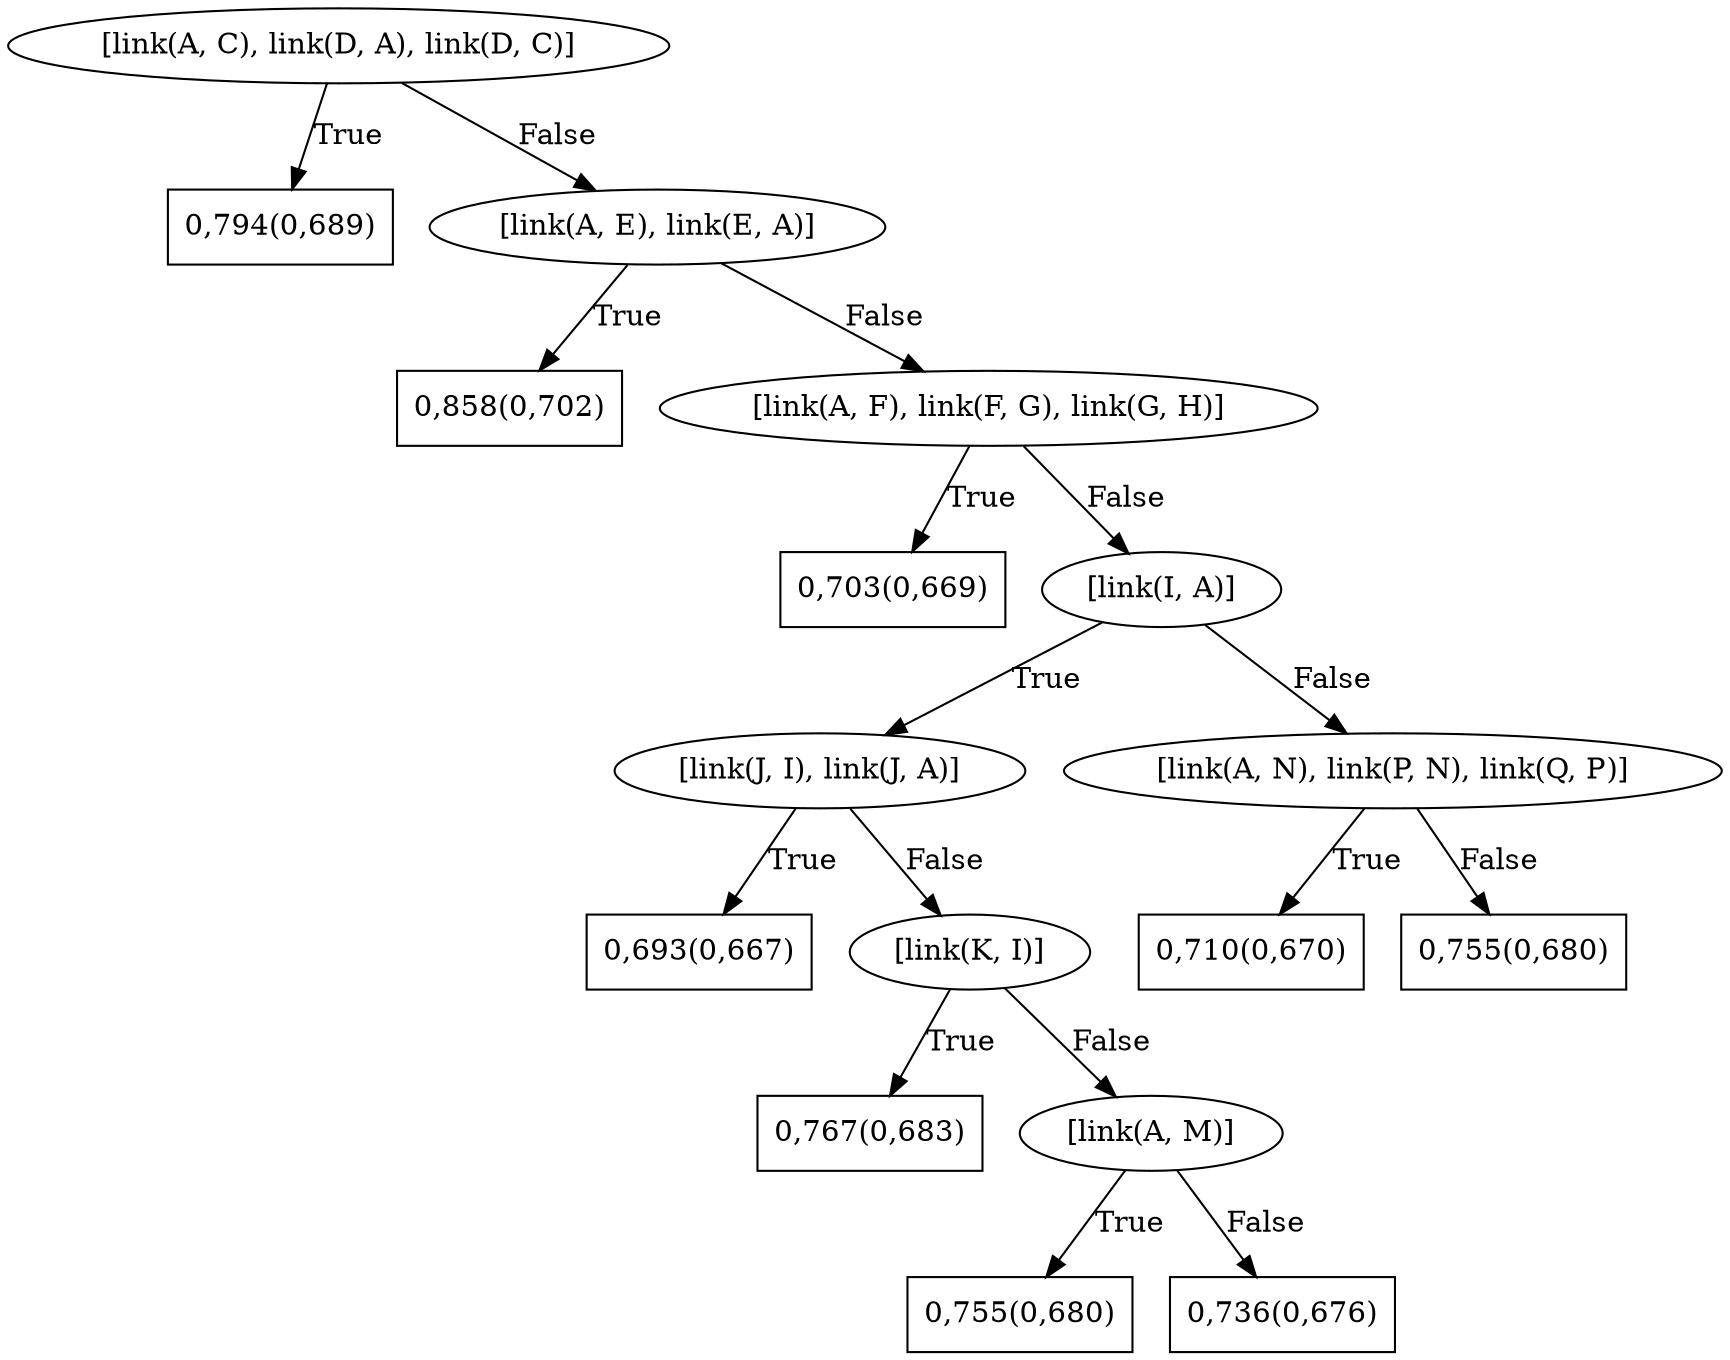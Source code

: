 digraph G{ 
1[label = "[link(A, C), link(D, A), link(D, C)]"];
1 -> 2[label="True"];
1 -> 3[label="False"];
2[shape = box,label = "0,794(0,689)"];
3[label = "[link(A, E), link(E, A)]"];
3 -> 4[label="True"];
3 -> 5[label="False"];
4[shape = box,label = "0,858(0,702)"];
5[label = "[link(A, F), link(F, G), link(G, H)]"];
5 -> 6[label="True"];
5 -> 7[label="False"];
6[shape = box,label = "0,703(0,669)"];
7[label = "[link(I, A)]"];
7 -> 8[label="True"];
7 -> 9[label="False"];
8[label = "[link(J, I), link(J, A)]"];
8 -> 10[label="True"];
8 -> 11[label="False"];
10[shape = box,label = "0,693(0,667)"];
11[label = "[link(K, I)]"];
11 -> 12[label="True"];
11 -> 13[label="False"];
12[shape = box,label = "0,767(0,683)"];
13[label = "[link(A, M)]"];
13 -> 14[label="True"];
13 -> 15[label="False"];
14[shape = box,label = "0,755(0,680)"];
15[shape = box,label = "0,736(0,676)"];
9[label = "[link(A, N), link(P, N), link(Q, P)]"];
9 -> 16[label="True"];
9 -> 17[label="False"];
16[shape = box,label = "0,710(0,670)"];
17[shape = box,label = "0,755(0,680)"];
}
